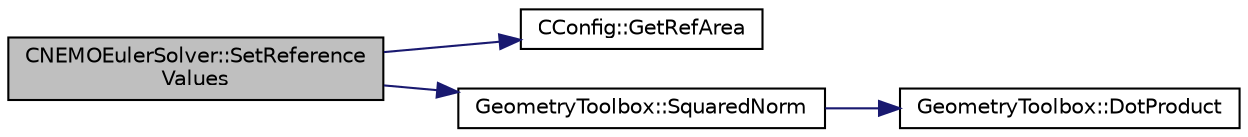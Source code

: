 digraph "CNEMOEulerSolver::SetReferenceValues"
{
 // LATEX_PDF_SIZE
  edge [fontname="Helvetica",fontsize="10",labelfontname="Helvetica",labelfontsize="10"];
  node [fontname="Helvetica",fontsize="10",shape=record];
  rankdir="LR";
  Node1 [label="CNEMOEulerSolver::SetReference\lValues",height=0.2,width=0.4,color="black", fillcolor="grey75", style="filled", fontcolor="black",tooltip="Set reference values for pressure, forces, etc."];
  Node1 -> Node2 [color="midnightblue",fontsize="10",style="solid",fontname="Helvetica"];
  Node2 [label="CConfig::GetRefArea",height=0.2,width=0.4,color="black", fillcolor="white", style="filled",URL="$classCConfig.html#a515e35504ab34bf25d222e377f3b4c81",tooltip="Get the reference area for non dimensional coefficient computation. If the value from the is 0 then,..."];
  Node1 -> Node3 [color="midnightblue",fontsize="10",style="solid",fontname="Helvetica"];
  Node3 [label="GeometryToolbox::SquaredNorm",height=0.2,width=0.4,color="black", fillcolor="white", style="filled",URL="$group__GeometryToolbox.html#ga98c9b9314cc6352c9bba49b8cfb4b056",tooltip=" "];
  Node3 -> Node4 [color="midnightblue",fontsize="10",style="solid",fontname="Helvetica"];
  Node4 [label="GeometryToolbox::DotProduct",height=0.2,width=0.4,color="black", fillcolor="white", style="filled",URL="$group__GeometryToolbox.html#ga7ec3e1e20fab73dbf0159fe38492cc89",tooltip=" "];
}
